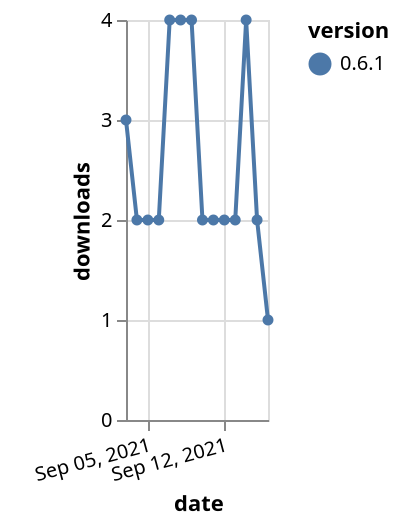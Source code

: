 {"$schema": "https://vega.github.io/schema/vega-lite/v5.json", "description": "A simple bar chart with embedded data.", "data": {"values": [{"date": "2021-09-03", "total": 1504, "delta": 3, "version": "0.6.1"}, {"date": "2021-09-04", "total": 1506, "delta": 2, "version": "0.6.1"}, {"date": "2021-09-05", "total": 1508, "delta": 2, "version": "0.6.1"}, {"date": "2021-09-06", "total": 1510, "delta": 2, "version": "0.6.1"}, {"date": "2021-09-07", "total": 1514, "delta": 4, "version": "0.6.1"}, {"date": "2021-09-08", "total": 1518, "delta": 4, "version": "0.6.1"}, {"date": "2021-09-09", "total": 1522, "delta": 4, "version": "0.6.1"}, {"date": "2021-09-10", "total": 1524, "delta": 2, "version": "0.6.1"}, {"date": "2021-09-11", "total": 1526, "delta": 2, "version": "0.6.1"}, {"date": "2021-09-12", "total": 1528, "delta": 2, "version": "0.6.1"}, {"date": "2021-09-13", "total": 1530, "delta": 2, "version": "0.6.1"}, {"date": "2021-09-14", "total": 1534, "delta": 4, "version": "0.6.1"}, {"date": "2021-09-15", "total": 1536, "delta": 2, "version": "0.6.1"}, {"date": "2021-09-16", "total": 1537, "delta": 1, "version": "0.6.1"}]}, "width": "container", "mark": {"type": "line", "point": {"filled": true}}, "encoding": {"x": {"field": "date", "type": "temporal", "timeUnit": "yearmonthdate", "title": "date", "axis": {"labelAngle": -15}}, "y": {"field": "delta", "type": "quantitative", "title": "downloads"}, "color": {"field": "version", "type": "nominal"}, "tooltip": {"field": "delta"}}}